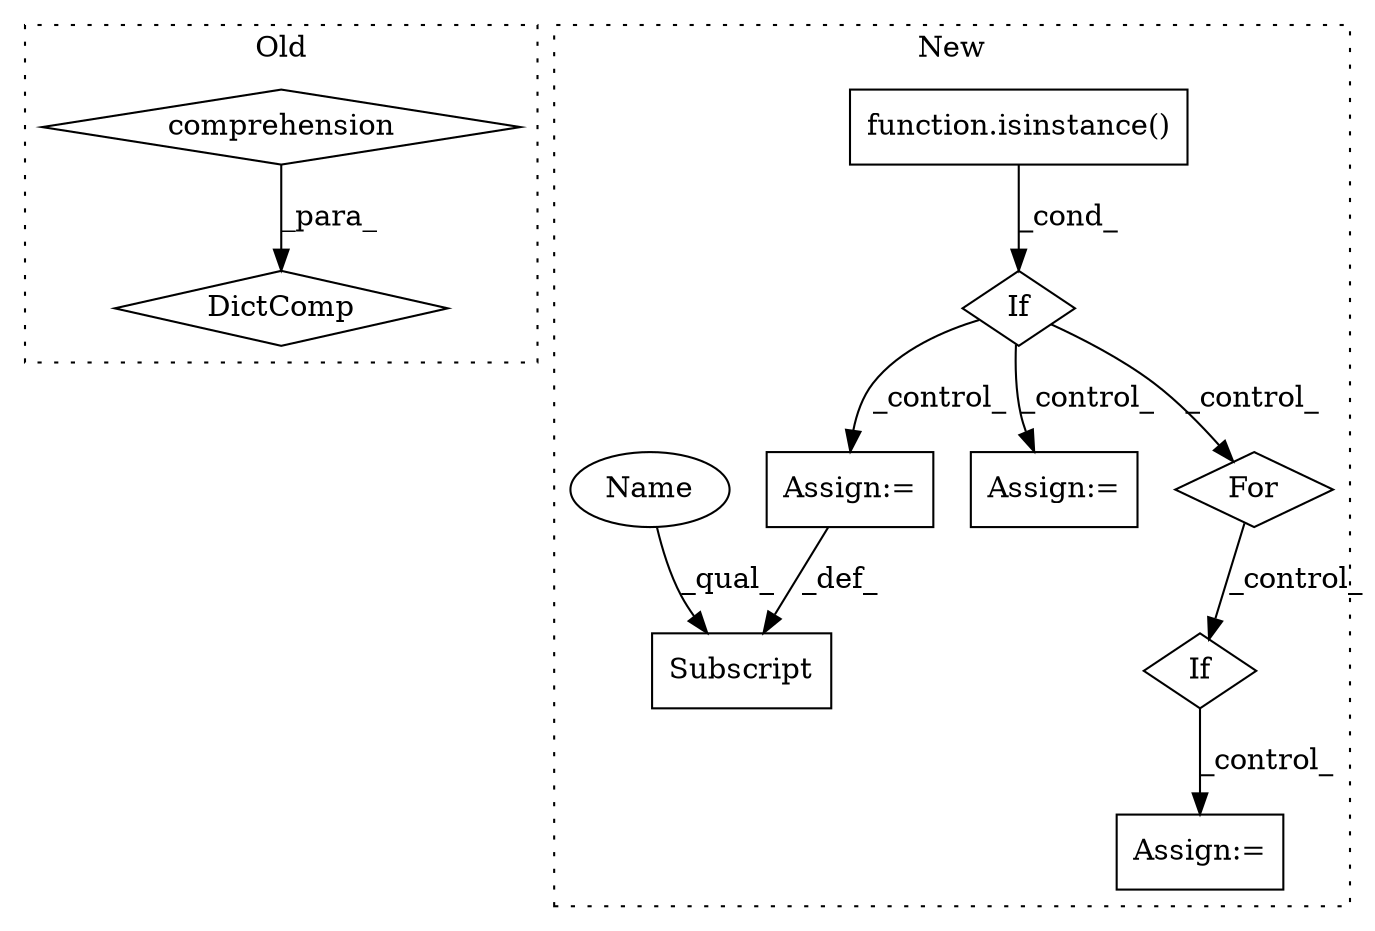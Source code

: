 digraph G {
subgraph cluster0 {
1 [label="DictComp" a="84" s="2827" l="92" shape="diamond"];
3 [label="comprehension" a="45" s="2872" l="3" shape="diamond"];
label = "Old";
style="dotted";
}
subgraph cluster1 {
2 [label="function.isinstance()" a="75" s="3007,3033" l="11,1" shape="box"];
4 [label="If" a="96" s="3004" l="3" shape="diamond"];
5 [label="Assign:=" a="68" s="3438" l="3" shape="box"];
6 [label="Assign:=" a="68" s="3082" l="3" shape="box"];
7 [label="Subscript" a="63" s="3408,0" l="30,0" shape="box"];
8 [label="Assign:=" a="68" s="3268" l="3" shape="box"];
9 [label="If" a="96" s="3155" l="3" shape="diamond"];
10 [label="For" a="107" s="3104,3133" l="4,22" shape="diamond"];
11 [label="Name" a="87" s="3408" l="9" shape="ellipse"];
label = "New";
style="dotted";
}
2 -> 4 [label="_cond_"];
3 -> 1 [label="_para_"];
4 -> 5 [label="_control_"];
4 -> 10 [label="_control_"];
4 -> 6 [label="_control_"];
5 -> 7 [label="_def_"];
9 -> 8 [label="_control_"];
10 -> 9 [label="_control_"];
11 -> 7 [label="_qual_"];
}